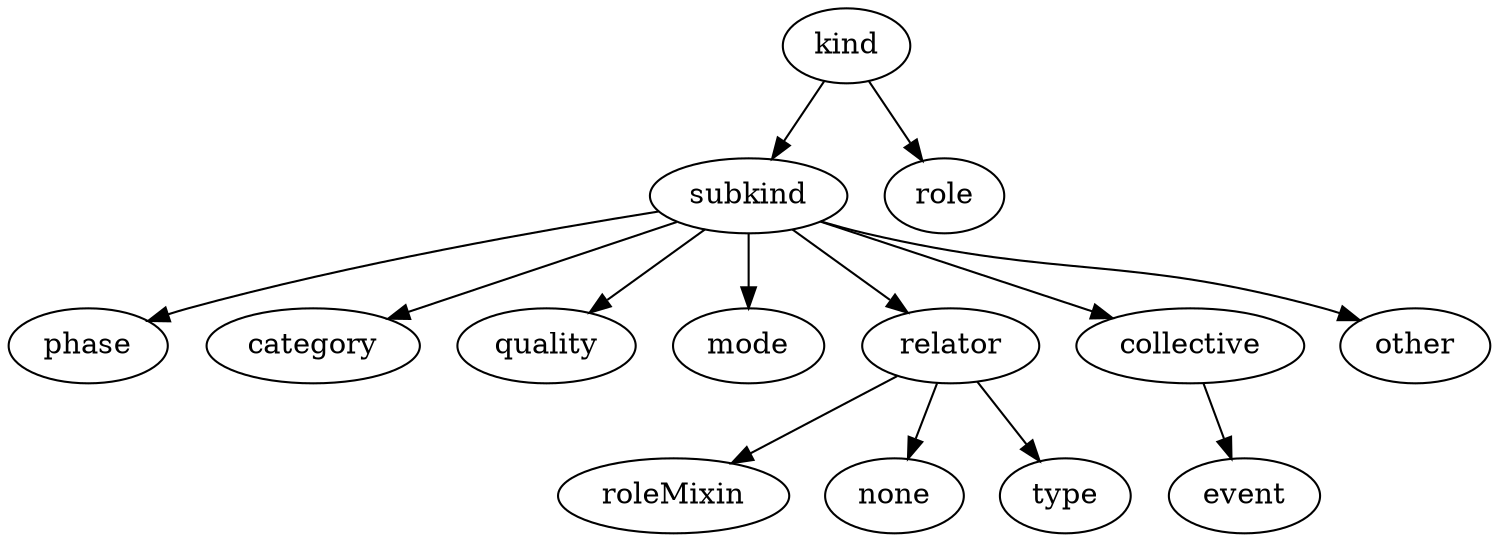 strict digraph  {
kind;
subkind;
role;
phase;
category;
quality;
mode;
relator;
collective;
other;
roleMixin;
none;
type;
event;
kind -> subkind;
kind -> role;
subkind -> phase;
subkind -> category;
subkind -> quality;
subkind -> mode;
subkind -> relator;
subkind -> collective;
subkind -> other;
relator -> roleMixin;
relator -> none;
relator -> type;
collective -> event;
}
